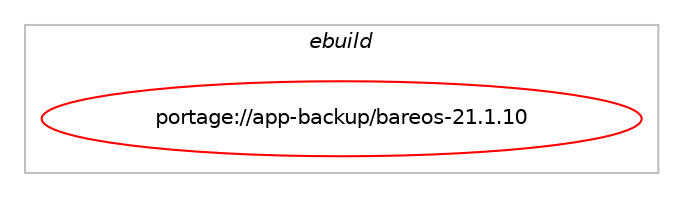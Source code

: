 digraph prolog {

# *************
# Graph options
# *************

newrank=true;
concentrate=true;
compound=true;
graph [rankdir=LR,fontname=Helvetica,fontsize=10,ranksep=1.5];#, ranksep=2.5, nodesep=0.2];
edge  [arrowhead=vee];
node  [fontname=Helvetica,fontsize=10];

# **********
# The ebuild
# **********

subgraph cluster_leftcol {
color=gray;
label=<<i>ebuild</i>>;
id [label="portage://app-backup/bareos-21.1.10", color=red, width=4, href="../app-backup/bareos-21.1.10.svg"];
}

# ****************
# The dependencies
# ****************

subgraph cluster_midcol {
color=gray;
label=<<i>dependencies</i>>;
subgraph cluster_compile {
fillcolor="#eeeeee";
style=filled;
label=<<i>compile</i>>;
# *** BEGIN UNKNOWN DEPENDENCY TYPE (TODO) ***
# id -> equal(use_conditional_group(negative,clientonly,portage://app-backup/bareos-21.1.10,[package_dependency(portage://app-backup/bareos-21.1.10,install,no,acct-user,bareos,none,[,,],[],[]),package_dependency(portage://app-backup/bareos-21.1.10,install,no,dev-db,postgresql,none,[,,],any_different_slot,[use(enable(threads),positive)]),use_conditional_group(positive,director,portage://app-backup/bareos-21.1.10,[package_dependency(portage://app-backup/bareos-21.1.10,install,no,virtual,mta,none,[,,],[],[])])]))
# *** END UNKNOWN DEPENDENCY TYPE (TODO) ***

# *** BEGIN UNKNOWN DEPENDENCY TYPE (TODO) ***
# id -> equal(use_conditional_group(negative,static,portage://app-backup/bareos-21.1.10,[use_conditional_group(positive,acl,portage://app-backup/bareos-21.1.10,[package_dependency(portage://app-backup/bareos-21.1.10,install,no,virtual,acl,none,[,,],[],[])]),package_dependency(portage://app-backup/bareos-21.1.10,install,no,dev-libs,jansson,none,[,,],any_same_slot,[]),package_dependency(portage://app-backup/bareos-21.1.10,install,no,dev-libs,lzo,none,[,,],[],[]),package_dependency(portage://app-backup/bareos-21.1.10,install,no,dev-libs,openssl,none,[,,],[slot(0),equal],[]),package_dependency(portage://app-backup/bareos-21.1.10,install,no,sys-libs,ncurses,none,[,,],any_same_slot,[]),package_dependency(portage://app-backup/bareos-21.1.10,install,no,sys-libs,zlib,none,[,,],[],[])]))
# *** END UNKNOWN DEPENDENCY TYPE (TODO) ***

# *** BEGIN UNKNOWN DEPENDENCY TYPE (TODO) ***
# id -> equal(use_conditional_group(negative,x86,portage://app-backup/bareos-21.1.10,[use_conditional_group(positive,ceph,portage://app-backup/bareos-21.1.10,[package_dependency(portage://app-backup/bareos-21.1.10,install,no,sys-cluster,ceph,none,[,,],[],[])])]))
# *** END UNKNOWN DEPENDENCY TYPE (TODO) ***

# *** BEGIN UNKNOWN DEPENDENCY TYPE (TODO) ***
# id -> equal(use_conditional_group(positive,glusterfs,portage://app-backup/bareos-21.1.10,[package_dependency(portage://app-backup/bareos-21.1.10,install,no,sys-cluster,glusterfs,none,[,,],[],[])]))
# *** END UNKNOWN DEPENDENCY TYPE (TODO) ***

# *** BEGIN UNKNOWN DEPENDENCY TYPE (TODO) ***
# id -> equal(use_conditional_group(positive,lmdb,portage://app-backup/bareos-21.1.10,[package_dependency(portage://app-backup/bareos-21.1.10,install,no,dev-db,lmdb,none,[,,],[],[])]))
# *** END UNKNOWN DEPENDENCY TYPE (TODO) ***

# *** BEGIN UNKNOWN DEPENDENCY TYPE (TODO) ***
# id -> equal(use_conditional_group(positive,logwatch,portage://app-backup/bareos-21.1.10,[package_dependency(portage://app-backup/bareos-21.1.10,install,no,sys-apps,logwatch,none,[,,],[],[])]))
# *** END UNKNOWN DEPENDENCY TYPE (TODO) ***

# *** BEGIN UNKNOWN DEPENDENCY TYPE (TODO) ***
# id -> equal(use_conditional_group(positive,ndmp,portage://app-backup/bareos-21.1.10,[package_dependency(portage://app-backup/bareos-21.1.10,install,no,net-libs,rpcsvc-proto,none,[,,],[],[])]))
# *** END UNKNOWN DEPENDENCY TYPE (TODO) ***

# *** BEGIN UNKNOWN DEPENDENCY TYPE (TODO) ***
# id -> equal(use_conditional_group(positive,readline,portage://app-backup/bareos-21.1.10,[package_dependency(portage://app-backup/bareos-21.1.10,install,no,sys-libs,readline,none,[,,],[slot(0)],[])]))
# *** END UNKNOWN DEPENDENCY TYPE (TODO) ***

# *** BEGIN UNKNOWN DEPENDENCY TYPE (TODO) ***
# id -> equal(use_conditional_group(positive,static,portage://app-backup/bareos-21.1.10,[use_conditional_group(positive,acl,portage://app-backup/bareos-21.1.10,[package_dependency(portage://app-backup/bareos-21.1.10,install,no,virtual,acl,none,[,,],[],[use(enable(static-libs),none)])]),package_dependency(portage://app-backup/bareos-21.1.10,install,no,dev-libs,jansson,none,[,,],any_same_slot,[use(enable(static-libs),none)]),package_dependency(portage://app-backup/bareos-21.1.10,install,no,dev-libs,lzo,none,[,,],[],[use(enable(static-libs),none)]),package_dependency(portage://app-backup/bareos-21.1.10,install,no,dev-libs,openssl,none,[,,],[slot(0),equal],[use(enable(static-libs),none)]),package_dependency(portage://app-backup/bareos-21.1.10,install,no,sys-libs,ncurses,none,[,,],any_same_slot,[use(enable(static-libs),none)]),package_dependency(portage://app-backup/bareos-21.1.10,install,no,sys-libs,zlib,none,[,,],[],[use(enable(static-libs),none)])]))
# *** END UNKNOWN DEPENDENCY TYPE (TODO) ***

# *** BEGIN UNKNOWN DEPENDENCY TYPE (TODO) ***
# id -> equal(use_conditional_group(positive,tcpd,portage://app-backup/bareos-21.1.10,[package_dependency(portage://app-backup/bareos-21.1.10,install,no,sys-apps,tcp-wrappers,none,[,,],[],[])]))
# *** END UNKNOWN DEPENDENCY TYPE (TODO) ***

# *** BEGIN UNKNOWN DEPENDENCY TYPE (TODO) ***
# id -> equal(package_dependency(portage://app-backup/bareos-21.1.10,install,no,acct-group,bareos,none,[,,],[],[]))
# *** END UNKNOWN DEPENDENCY TYPE (TODO) ***

# *** BEGIN UNKNOWN DEPENDENCY TYPE (TODO) ***
# id -> equal(package_dependency(portage://app-backup/bareos-21.1.10,install,no,dev-libs,gmp,none,[,,],[slot(0)],[]))
# *** END UNKNOWN DEPENDENCY TYPE (TODO) ***

# *** BEGIN UNKNOWN DEPENDENCY TYPE (TODO) ***
# id -> equal(package_dependency(portage://app-backup/bareos-21.1.10,install,weak,app-backup,bacula,none,[,,],[],[]))
# *** END UNKNOWN DEPENDENCY TYPE (TODO) ***

}
subgraph cluster_compileandrun {
fillcolor="#eeeeee";
style=filled;
label=<<i>compile and run</i>>;
}
subgraph cluster_run {
fillcolor="#eeeeee";
style=filled;
label=<<i>run</i>>;
# *** BEGIN UNKNOWN DEPENDENCY TYPE (TODO) ***
# id -> equal(use_conditional_group(negative,clientonly,portage://app-backup/bareos-21.1.10,[use_conditional_group(positive,storage-daemon,portage://app-backup/bareos-21.1.10,[package_dependency(portage://app-backup/bareos-21.1.10,run,no,sys-block,mtx,none,[,,],[],[]),package_dependency(portage://app-backup/bareos-21.1.10,run,no,app-arch,mt-st,none,[,,],[],[])])]))
# *** END UNKNOWN DEPENDENCY TYPE (TODO) ***

# *** BEGIN UNKNOWN DEPENDENCY TYPE (TODO) ***
# id -> equal(use_conditional_group(negative,clientonly,portage://app-backup/bareos-21.1.10,[package_dependency(portage://app-backup/bareos-21.1.10,run,no,acct-user,bareos,none,[,,],[],[]),package_dependency(portage://app-backup/bareos-21.1.10,run,no,dev-db,postgresql,none,[,,],any_different_slot,[use(enable(threads),positive)]),use_conditional_group(positive,director,portage://app-backup/bareos-21.1.10,[package_dependency(portage://app-backup/bareos-21.1.10,run,no,virtual,mta,none,[,,],[],[])])]))
# *** END UNKNOWN DEPENDENCY TYPE (TODO) ***

# *** BEGIN UNKNOWN DEPENDENCY TYPE (TODO) ***
# id -> equal(use_conditional_group(negative,static,portage://app-backup/bareos-21.1.10,[use_conditional_group(positive,acl,portage://app-backup/bareos-21.1.10,[package_dependency(portage://app-backup/bareos-21.1.10,run,no,virtual,acl,none,[,,],[],[])]),package_dependency(portage://app-backup/bareos-21.1.10,run,no,dev-libs,jansson,none,[,,],any_same_slot,[]),package_dependency(portage://app-backup/bareos-21.1.10,run,no,dev-libs,lzo,none,[,,],[],[]),package_dependency(portage://app-backup/bareos-21.1.10,run,no,dev-libs,openssl,none,[,,],[slot(0),equal],[]),package_dependency(portage://app-backup/bareos-21.1.10,run,no,sys-libs,ncurses,none,[,,],any_same_slot,[]),package_dependency(portage://app-backup/bareos-21.1.10,run,no,sys-libs,zlib,none,[,,],[],[])]))
# *** END UNKNOWN DEPENDENCY TYPE (TODO) ***

# *** BEGIN UNKNOWN DEPENDENCY TYPE (TODO) ***
# id -> equal(use_conditional_group(negative,x86,portage://app-backup/bareos-21.1.10,[use_conditional_group(positive,ceph,portage://app-backup/bareos-21.1.10,[package_dependency(portage://app-backup/bareos-21.1.10,run,no,sys-cluster,ceph,none,[,,],[],[])])]))
# *** END UNKNOWN DEPENDENCY TYPE (TODO) ***

# *** BEGIN UNKNOWN DEPENDENCY TYPE (TODO) ***
# id -> equal(use_conditional_group(positive,glusterfs,portage://app-backup/bareos-21.1.10,[package_dependency(portage://app-backup/bareos-21.1.10,run,no,sys-cluster,glusterfs,none,[,,],[],[])]))
# *** END UNKNOWN DEPENDENCY TYPE (TODO) ***

# *** BEGIN UNKNOWN DEPENDENCY TYPE (TODO) ***
# id -> equal(use_conditional_group(positive,lmdb,portage://app-backup/bareos-21.1.10,[package_dependency(portage://app-backup/bareos-21.1.10,run,no,dev-db,lmdb,none,[,,],[],[])]))
# *** END UNKNOWN DEPENDENCY TYPE (TODO) ***

# *** BEGIN UNKNOWN DEPENDENCY TYPE (TODO) ***
# id -> equal(use_conditional_group(positive,logwatch,portage://app-backup/bareos-21.1.10,[package_dependency(portage://app-backup/bareos-21.1.10,run,no,sys-apps,logwatch,none,[,,],[],[])]))
# *** END UNKNOWN DEPENDENCY TYPE (TODO) ***

# *** BEGIN UNKNOWN DEPENDENCY TYPE (TODO) ***
# id -> equal(use_conditional_group(positive,ndmp,portage://app-backup/bareos-21.1.10,[package_dependency(portage://app-backup/bareos-21.1.10,run,no,net-libs,rpcsvc-proto,none,[,,],[],[])]))
# *** END UNKNOWN DEPENDENCY TYPE (TODO) ***

# *** BEGIN UNKNOWN DEPENDENCY TYPE (TODO) ***
# id -> equal(use_conditional_group(positive,readline,portage://app-backup/bareos-21.1.10,[package_dependency(portage://app-backup/bareos-21.1.10,run,no,sys-libs,readline,none,[,,],[slot(0)],[])]))
# *** END UNKNOWN DEPENDENCY TYPE (TODO) ***

# *** BEGIN UNKNOWN DEPENDENCY TYPE (TODO) ***
# id -> equal(use_conditional_group(positive,static,portage://app-backup/bareos-21.1.10,[use_conditional_group(positive,acl,portage://app-backup/bareos-21.1.10,[package_dependency(portage://app-backup/bareos-21.1.10,run,no,virtual,acl,none,[,,],[],[use(enable(static-libs),none)])]),package_dependency(portage://app-backup/bareos-21.1.10,run,no,dev-libs,jansson,none,[,,],any_same_slot,[use(enable(static-libs),none)]),package_dependency(portage://app-backup/bareos-21.1.10,run,no,dev-libs,lzo,none,[,,],[],[use(enable(static-libs),none)]),package_dependency(portage://app-backup/bareos-21.1.10,run,no,dev-libs,openssl,none,[,,],[slot(0),equal],[use(enable(static-libs),none)]),package_dependency(portage://app-backup/bareos-21.1.10,run,no,sys-libs,ncurses,none,[,,],any_same_slot,[use(enable(static-libs),none)]),package_dependency(portage://app-backup/bareos-21.1.10,run,no,sys-libs,zlib,none,[,,],[],[use(enable(static-libs),none)])]))
# *** END UNKNOWN DEPENDENCY TYPE (TODO) ***

# *** BEGIN UNKNOWN DEPENDENCY TYPE (TODO) ***
# id -> equal(use_conditional_group(positive,tcpd,portage://app-backup/bareos-21.1.10,[package_dependency(portage://app-backup/bareos-21.1.10,run,no,sys-apps,tcp-wrappers,none,[,,],[],[])]))
# *** END UNKNOWN DEPENDENCY TYPE (TODO) ***

# *** BEGIN UNKNOWN DEPENDENCY TYPE (TODO) ***
# id -> equal(use_conditional_group(positive,vim-syntax,portage://app-backup/bareos-21.1.10,[any_of_group([package_dependency(portage://app-backup/bareos-21.1.10,run,no,app-editors,vim,none,[,,],[],[]),package_dependency(portage://app-backup/bareos-21.1.10,run,no,app-editors,gvim,none,[,,],[],[])])]))
# *** END UNKNOWN DEPENDENCY TYPE (TODO) ***

# *** BEGIN UNKNOWN DEPENDENCY TYPE (TODO) ***
# id -> equal(package_dependency(portage://app-backup/bareos-21.1.10,run,no,acct-group,bareos,none,[,,],[],[]))
# *** END UNKNOWN DEPENDENCY TYPE (TODO) ***

# *** BEGIN UNKNOWN DEPENDENCY TYPE (TODO) ***
# id -> equal(package_dependency(portage://app-backup/bareos-21.1.10,run,no,dev-libs,gmp,none,[,,],[slot(0)],[]))
# *** END UNKNOWN DEPENDENCY TYPE (TODO) ***

# *** BEGIN UNKNOWN DEPENDENCY TYPE (TODO) ***
# id -> equal(package_dependency(portage://app-backup/bareos-21.1.10,run,no,virtual,tmpfiles,none,[,,],[],[]))
# *** END UNKNOWN DEPENDENCY TYPE (TODO) ***

# *** BEGIN UNKNOWN DEPENDENCY TYPE (TODO) ***
# id -> equal(package_dependency(portage://app-backup/bareos-21.1.10,run,weak,app-backup,bacula,none,[,,],[],[]))
# *** END UNKNOWN DEPENDENCY TYPE (TODO) ***

}
}

# **************
# The candidates
# **************

subgraph cluster_choices {
rank=same;
color=gray;
label=<<i>candidates</i>>;

}

}
